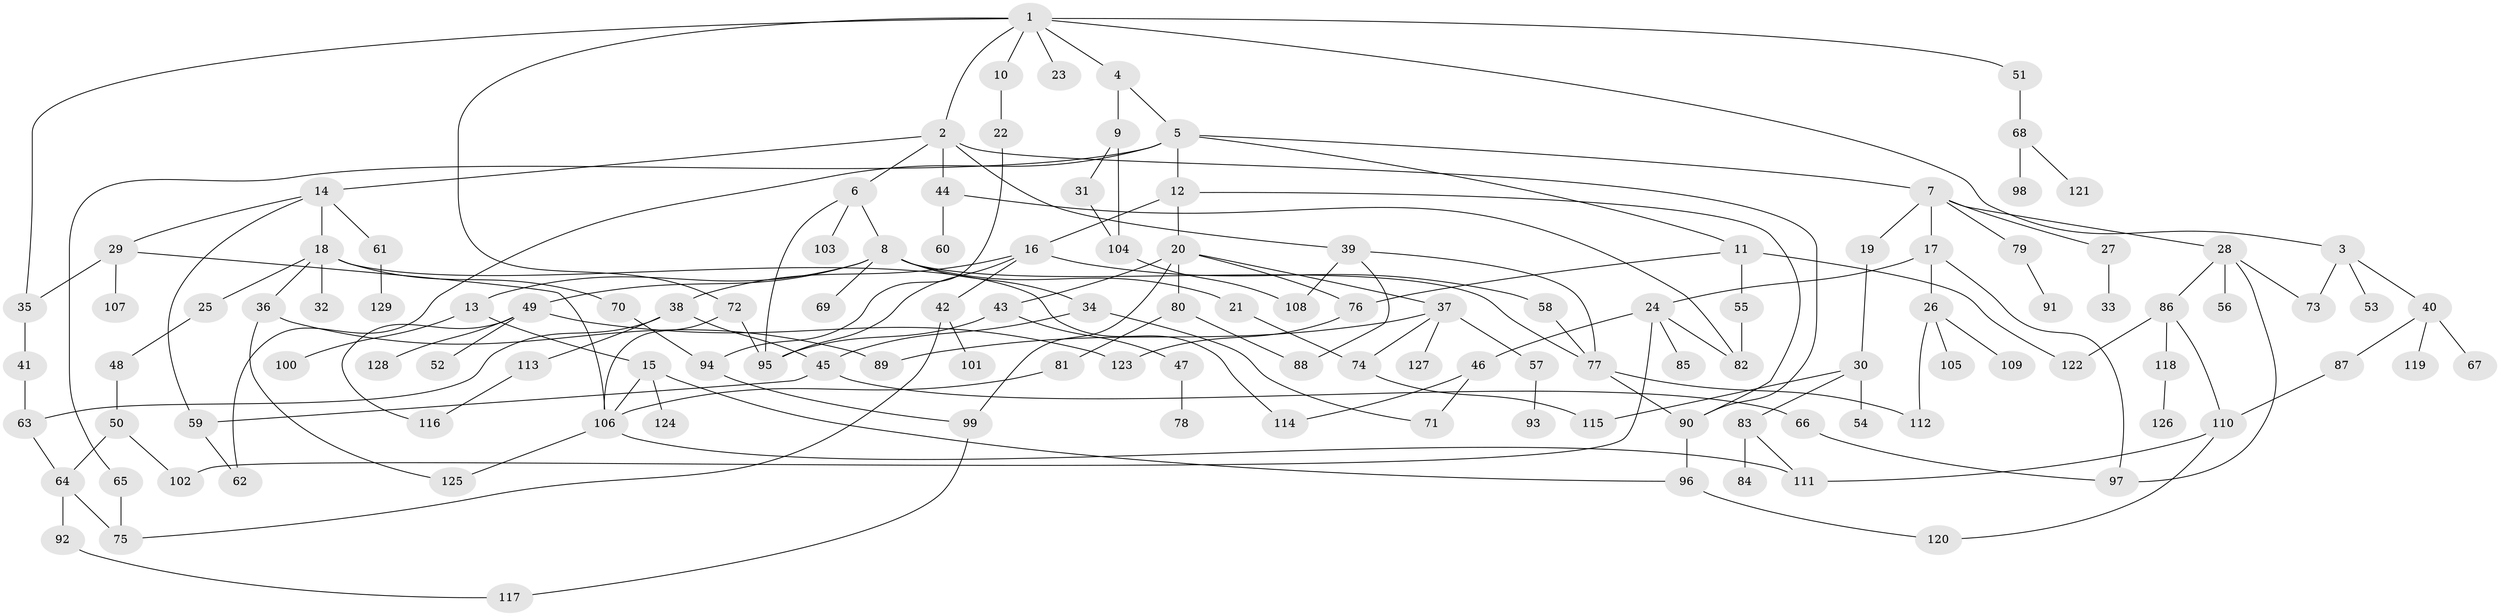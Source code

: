 // coarse degree distribution, {3: 0.3076923076923077, 2: 0.2564102564102564, 8: 0.01282051282051282, 6: 0.05128205128205128, 4: 0.11538461538461539, 7: 0.05128205128205128, 9: 0.01282051282051282, 1: 0.15384615384615385, 5: 0.038461538461538464}
// Generated by graph-tools (version 1.1) at 2025/36/03/04/25 23:36:03]
// undirected, 129 vertices, 174 edges
graph export_dot {
  node [color=gray90,style=filled];
  1;
  2;
  3;
  4;
  5;
  6;
  7;
  8;
  9;
  10;
  11;
  12;
  13;
  14;
  15;
  16;
  17;
  18;
  19;
  20;
  21;
  22;
  23;
  24;
  25;
  26;
  27;
  28;
  29;
  30;
  31;
  32;
  33;
  34;
  35;
  36;
  37;
  38;
  39;
  40;
  41;
  42;
  43;
  44;
  45;
  46;
  47;
  48;
  49;
  50;
  51;
  52;
  53;
  54;
  55;
  56;
  57;
  58;
  59;
  60;
  61;
  62;
  63;
  64;
  65;
  66;
  67;
  68;
  69;
  70;
  71;
  72;
  73;
  74;
  75;
  76;
  77;
  78;
  79;
  80;
  81;
  82;
  83;
  84;
  85;
  86;
  87;
  88;
  89;
  90;
  91;
  92;
  93;
  94;
  95;
  96;
  97;
  98;
  99;
  100;
  101;
  102;
  103;
  104;
  105;
  106;
  107;
  108;
  109;
  110;
  111;
  112;
  113;
  114;
  115;
  116;
  117;
  118;
  119;
  120;
  121;
  122;
  123;
  124;
  125;
  126;
  127;
  128;
  129;
  1 -- 2;
  1 -- 3;
  1 -- 4;
  1 -- 10;
  1 -- 23;
  1 -- 35;
  1 -- 51;
  1 -- 72;
  2 -- 6;
  2 -- 14;
  2 -- 39;
  2 -- 44;
  2 -- 90;
  3 -- 40;
  3 -- 53;
  3 -- 73;
  4 -- 5;
  4 -- 9;
  5 -- 7;
  5 -- 11;
  5 -- 12;
  5 -- 62;
  5 -- 65;
  6 -- 8;
  6 -- 103;
  6 -- 95;
  7 -- 17;
  7 -- 19;
  7 -- 27;
  7 -- 28;
  7 -- 79;
  8 -- 13;
  8 -- 21;
  8 -- 34;
  8 -- 49;
  8 -- 69;
  8 -- 77;
  9 -- 31;
  9 -- 104;
  10 -- 22;
  11 -- 55;
  11 -- 76;
  11 -- 122;
  12 -- 16;
  12 -- 20;
  12 -- 90;
  13 -- 15;
  13 -- 100;
  14 -- 18;
  14 -- 29;
  14 -- 59;
  14 -- 61;
  15 -- 96;
  15 -- 124;
  15 -- 106;
  16 -- 38;
  16 -- 42;
  16 -- 58;
  16 -- 95;
  17 -- 24;
  17 -- 26;
  17 -- 97;
  18 -- 25;
  18 -- 32;
  18 -- 36;
  18 -- 70;
  18 -- 114;
  19 -- 30;
  20 -- 37;
  20 -- 43;
  20 -- 80;
  20 -- 99;
  20 -- 76;
  21 -- 74;
  22 -- 94;
  24 -- 46;
  24 -- 85;
  24 -- 102;
  24 -- 82;
  25 -- 48;
  26 -- 105;
  26 -- 109;
  26 -- 112;
  27 -- 33;
  28 -- 56;
  28 -- 73;
  28 -- 86;
  28 -- 97;
  29 -- 106;
  29 -- 107;
  29 -- 35;
  30 -- 54;
  30 -- 83;
  30 -- 115;
  31 -- 104;
  34 -- 71;
  34 -- 45;
  35 -- 41;
  36 -- 89;
  36 -- 125;
  37 -- 57;
  37 -- 127;
  37 -- 74;
  37 -- 89;
  38 -- 45;
  38 -- 63;
  38 -- 113;
  39 -- 77;
  39 -- 88;
  39 -- 108;
  40 -- 67;
  40 -- 87;
  40 -- 119;
  41 -- 63;
  42 -- 75;
  42 -- 101;
  43 -- 47;
  43 -- 95;
  44 -- 60;
  44 -- 82;
  45 -- 66;
  45 -- 59;
  46 -- 114;
  46 -- 71;
  47 -- 78;
  48 -- 50;
  49 -- 52;
  49 -- 128;
  49 -- 123;
  49 -- 116;
  50 -- 64;
  50 -- 102;
  51 -- 68;
  55 -- 82;
  57 -- 93;
  58 -- 77;
  59 -- 62;
  61 -- 129;
  63 -- 64;
  64 -- 92;
  64 -- 75;
  65 -- 75;
  66 -- 97;
  68 -- 98;
  68 -- 121;
  70 -- 94;
  72 -- 106;
  72 -- 95;
  74 -- 115;
  76 -- 123;
  77 -- 90;
  77 -- 112;
  79 -- 91;
  80 -- 81;
  80 -- 88;
  81 -- 106;
  83 -- 84;
  83 -- 111;
  86 -- 118;
  86 -- 122;
  86 -- 110;
  87 -- 110;
  90 -- 96;
  92 -- 117;
  94 -- 99;
  96 -- 120;
  99 -- 117;
  104 -- 108;
  106 -- 125;
  106 -- 111;
  110 -- 111;
  110 -- 120;
  113 -- 116;
  118 -- 126;
}
